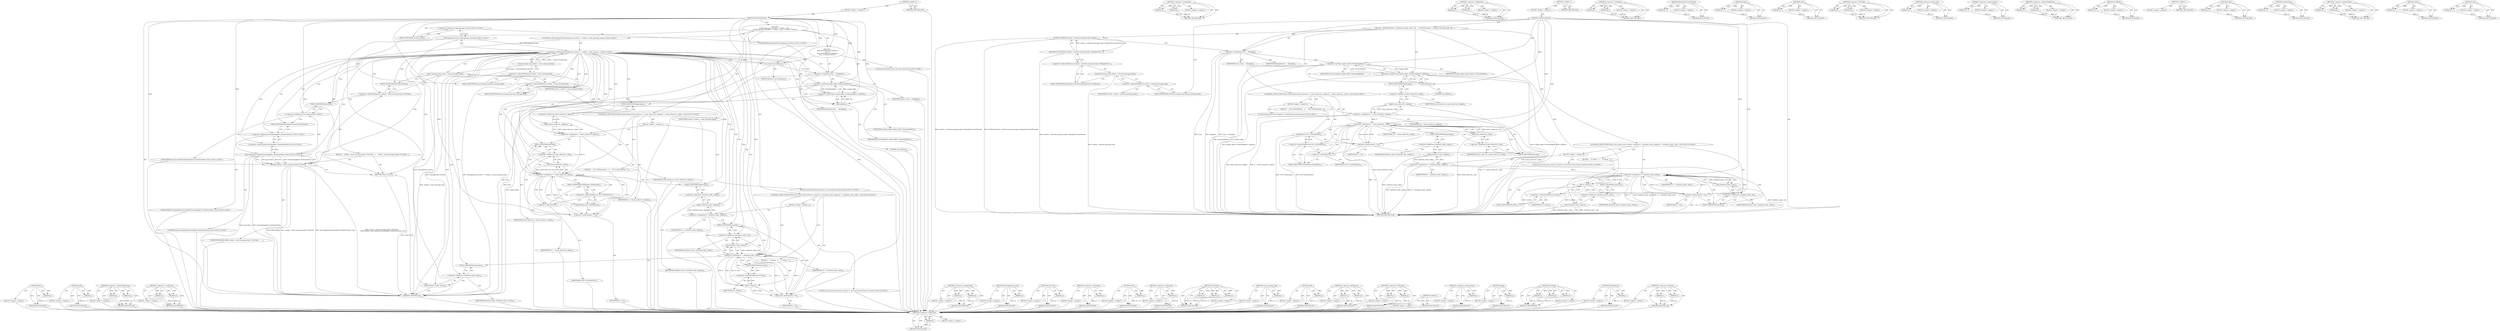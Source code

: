 digraph "end" {
vulnerable_206 [label=<(METHOD,Run)>];
vulnerable_207 [label=<(PARAM,p1)>];
vulnerable_208 [label=<(BLOCK,&lt;empty&gt;,&lt;empty&gt;)>];
vulnerable_209 [label=<(METHOD_RETURN,ANY)>];
vulnerable_190 [label=<(METHOD,end)>];
vulnerable_191 [label=<(PARAM,p1)>];
vulnerable_192 [label=<(BLOCK,&lt;empty&gt;,&lt;empty&gt;)>];
vulnerable_193 [label=<(METHOD_RETURN,ANY)>];
vulnerable_142 [label=<(METHOD,&lt;operator&gt;.indirectFieldAccess)>];
vulnerable_143 [label=<(PARAM,p1)>];
vulnerable_144 [label=<(PARAM,p2)>];
vulnerable_145 [label=<(BLOCK,&lt;empty&gt;,&lt;empty&gt;)>];
vulnerable_146 [label=<(METHOD_RETURN,ANY)>];
vulnerable_167 [label=<(METHOD,&lt;operator&gt;.assignment)>];
vulnerable_168 [label=<(PARAM,p1)>];
vulnerable_169 [label=<(PARAM,p2)>];
vulnerable_170 [label=<(BLOCK,&lt;empty&gt;,&lt;empty&gt;)>];
vulnerable_171 [label=<(METHOD_RETURN,ANY)>];
vulnerable_6 [label=<(METHOD,&lt;global&gt;)<SUB>1</SUB>>];
vulnerable_7 [label=<(BLOCK,&lt;empty&gt;,&lt;empty&gt;)<SUB>1</SUB>>];
vulnerable_8 [label=<(METHOD,ShutdownFinish)<SUB>1</SUB>>];
vulnerable_9 [label="<(BLOCK,{
  if (MessageLoop::current() != context_-&gt;mai...,{
  if (MessageLoop::current() != context_-&gt;mai...)<SUB>1</SUB>>"];
vulnerable_10 [label="<(CONTROL_STRUCTURE,IF,if (MessageLoop::current() != context_-&gt;main_message_loop()))<SUB>2</SUB>>"];
vulnerable_11 [label="<(&lt;operator&gt;.notEquals,MessageLoop::current() != context_-&gt;main_messag...)<SUB>2</SUB>>"];
vulnerable_12 [label="<(MessageLoop.current,MessageLoop::current())<SUB>2</SUB>>"];
vulnerable_13 [label="<(&lt;operator&gt;.fieldAccess,MessageLoop::current)<SUB>2</SUB>>"];
vulnerable_14 [label="<(IDENTIFIER,MessageLoop,MessageLoop::current())<SUB>2</SUB>>"];
vulnerable_15 [label=<(FIELD_IDENTIFIER,current,current)<SUB>2</SUB>>];
vulnerable_16 [label=<(main_message_loop,context_-&gt;main_message_loop())<SUB>2</SUB>>];
vulnerable_17 [label=<(&lt;operator&gt;.indirectFieldAccess,context_-&gt;main_message_loop)<SUB>2</SUB>>];
vulnerable_18 [label=<(IDENTIFIER,context_,context_-&gt;main_message_loop())<SUB>2</SUB>>];
vulnerable_19 [label=<(FIELD_IDENTIFIER,main_message_loop,main_message_loop)<SUB>2</SUB>>];
vulnerable_20 [label=<(BLOCK,{
    context_-&gt;main_message_loop()-&gt;PostTask(
...,{
    context_-&gt;main_message_loop()-&gt;PostTask(
...)<SUB>2</SUB>>];
vulnerable_21 [label=<(PostTask,context_-&gt;main_message_loop()-&gt;PostTask(
      ...)<SUB>3</SUB>>];
vulnerable_22 [label=<(&lt;operator&gt;.indirectFieldAccess,context_-&gt;main_message_loop()-&gt;PostTask)<SUB>3</SUB>>];
vulnerable_23 [label=<(main_message_loop,context_-&gt;main_message_loop())<SUB>3</SUB>>];
vulnerable_24 [label=<(&lt;operator&gt;.indirectFieldAccess,context_-&gt;main_message_loop)<SUB>3</SUB>>];
vulnerable_25 [label=<(IDENTIFIER,context_,context_-&gt;main_message_loop())<SUB>3</SUB>>];
vulnerable_26 [label=<(FIELD_IDENTIFIER,main_message_loop,main_message_loop)<SUB>3</SUB>>];
vulnerable_27 [label=<(FIELD_IDENTIFIER,PostTask,PostTask)<SUB>3</SUB>>];
vulnerable_28 [label=<(IDENTIFIER,FROM_HERE,context_-&gt;main_message_loop()-&gt;PostTask(
      ...)<SUB>4</SUB>>];
vulnerable_29 [label="<(base.Bind,base::Bind(&amp;ChromotingHost::ShutdownFinish, this))<SUB>4</SUB>>"];
vulnerable_30 [label="<(&lt;operator&gt;.fieldAccess,base::Bind)<SUB>4</SUB>>"];
vulnerable_31 [label="<(IDENTIFIER,base,base::Bind(&amp;ChromotingHost::ShutdownFinish, this))<SUB>4</SUB>>"];
vulnerable_32 [label=<(FIELD_IDENTIFIER,Bind,Bind)<SUB>4</SUB>>];
vulnerable_33 [label="<(&lt;operator&gt;.addressOf,&amp;ChromotingHost::ShutdownFinish)<SUB>4</SUB>>"];
vulnerable_34 [label="<(&lt;operator&gt;.fieldAccess,ChromotingHost::ShutdownFinish)<SUB>4</SUB>>"];
vulnerable_35 [label="<(IDENTIFIER,ChromotingHost,base::Bind(&amp;ChromotingHost::ShutdownFinish, this))<SUB>4</SUB>>"];
vulnerable_36 [label=<(FIELD_IDENTIFIER,ShutdownFinish,ShutdownFinish)<SUB>4</SUB>>];
vulnerable_37 [label="<(LITERAL,this,base::Bind(&amp;ChromotingHost::ShutdownFinish, this))<SUB>4</SUB>>"];
vulnerable_38 [label=<(RETURN,return;,return;)<SUB>5</SUB>>];
vulnerable_39 [label="<(BLOCK,{
    base::AutoLock auto_lock(lock_);
    stat...,{
    base::AutoLock auto_lock(lock_);
    stat...)<SUB>8</SUB>>"];
vulnerable_40 [label="<(LOCAL,base.AutoLock auto_lock: base.AutoLock)<SUB>9</SUB>>"];
vulnerable_41 [label=<(auto_lock,auto_lock(lock_))<SUB>9</SUB>>];
vulnerable_42 [label=<(IDENTIFIER,lock_,auto_lock(lock_))<SUB>9</SUB>>];
vulnerable_43 [label=<(&lt;operator&gt;.assignment,state_ = kStopped)<SUB>10</SUB>>];
vulnerable_44 [label=<(IDENTIFIER,state_,state_ = kStopped)<SUB>10</SUB>>];
vulnerable_45 [label=<(IDENTIFIER,kStopped,state_ = kStopped)<SUB>10</SUB>>];
vulnerable_46 [label=<(&lt;operator&gt;.greaterThan,scoped_refptr&lt;ChromotingHost&gt; self(this))<SUB>13</SUB>>];
vulnerable_47 [label=<(&lt;operator&gt;.lessThan,scoped_refptr&lt;ChromotingHost)<SUB>13</SUB>>];
vulnerable_48 [label=<(IDENTIFIER,scoped_refptr,scoped_refptr&lt;ChromotingHost)<SUB>13</SUB>>];
vulnerable_49 [label=<(IDENTIFIER,ChromotingHost,scoped_refptr&lt;ChromotingHost)<SUB>13</SUB>>];
vulnerable_50 [label=<(self,self(this))<SUB>13</SUB>>];
vulnerable_51 [label=<(LITERAL,this,self(this))<SUB>13</SUB>>];
vulnerable_52 [label="<(CONTROL_STRUCTURE,FOR,for (StatusObserverList::iterator it = status_observers_.begin();it != status_observers_.end();++it))<SUB>15</SUB>>"];
vulnerable_53 [label=<(BLOCK,&lt;empty&gt;,&lt;empty&gt;)<SUB>15</SUB>>];
vulnerable_54 [label="<(LOCAL,StatusObserverList.iterator it: StatusObserverList.iterator)<SUB>15</SUB>>"];
vulnerable_55 [label=<(&lt;operator&gt;.assignment,it = status_observers_.begin())<SUB>15</SUB>>];
vulnerable_56 [label=<(IDENTIFIER,it,it = status_observers_.begin())<SUB>15</SUB>>];
vulnerable_57 [label=<(begin,status_observers_.begin())<SUB>15</SUB>>];
vulnerable_58 [label=<(&lt;operator&gt;.fieldAccess,status_observers_.begin)<SUB>15</SUB>>];
vulnerable_59 [label=<(IDENTIFIER,status_observers_,status_observers_.begin())<SUB>15</SUB>>];
vulnerable_60 [label=<(FIELD_IDENTIFIER,begin,begin)<SUB>15</SUB>>];
vulnerable_61 [label=<(&lt;operator&gt;.notEquals,it != status_observers_.end())<SUB>16</SUB>>];
vulnerable_62 [label=<(IDENTIFIER,it,it != status_observers_.end())<SUB>16</SUB>>];
vulnerable_63 [label=<(end,status_observers_.end())<SUB>16</SUB>>];
vulnerable_64 [label=<(&lt;operator&gt;.fieldAccess,status_observers_.end)<SUB>16</SUB>>];
vulnerable_65 [label=<(IDENTIFIER,status_observers_,status_observers_.end())<SUB>16</SUB>>];
vulnerable_66 [label=<(FIELD_IDENTIFIER,end,end)<SUB>16</SUB>>];
vulnerable_67 [label=<(&lt;operator&gt;.preIncrement,++it)<SUB>16</SUB>>];
vulnerable_68 [label=<(IDENTIFIER,it,++it)<SUB>16</SUB>>];
vulnerable_69 [label=<(BLOCK,{
    (*it)-&gt;OnShutdown();
  },{
    (*it)-&gt;OnShutdown();
  })<SUB>16</SUB>>];
vulnerable_70 [label=<(OnShutdown,(*it)-&gt;OnShutdown())<SUB>17</SUB>>];
vulnerable_71 [label=<(&lt;operator&gt;.indirectFieldAccess,(*it)-&gt;OnShutdown)<SUB>17</SUB>>];
vulnerable_72 [label=<(&lt;operator&gt;.indirection,*it)<SUB>17</SUB>>];
vulnerable_73 [label=<(IDENTIFIER,it,(*it)-&gt;OnShutdown())<SUB>17</SUB>>];
vulnerable_74 [label=<(FIELD_IDENTIFIER,OnShutdown,OnShutdown)<SUB>17</SUB>>];
vulnerable_75 [label="<(CONTROL_STRUCTURE,FOR,for (std::vector&lt;base::Closure&gt;::iterator it = shutdown_tasks_.begin();it != shutdown_tasks_.end();++it))<SUB>20</SUB>>"];
vulnerable_76 [label=<(BLOCK,&lt;empty&gt;,&lt;empty&gt;)<SUB>20</SUB>>];
vulnerable_77 [label="<(LOCAL,std.vector&lt;base.Closure&gt;.iterator it: std.vector&lt;base.Closure&gt;.iterator)<SUB>20</SUB>>"];
vulnerable_78 [label=<(&lt;operator&gt;.assignment,it = shutdown_tasks_.begin())<SUB>20</SUB>>];
vulnerable_79 [label=<(IDENTIFIER,it,it = shutdown_tasks_.begin())<SUB>20</SUB>>];
vulnerable_80 [label=<(begin,shutdown_tasks_.begin())<SUB>20</SUB>>];
vulnerable_81 [label=<(&lt;operator&gt;.fieldAccess,shutdown_tasks_.begin)<SUB>20</SUB>>];
vulnerable_82 [label=<(IDENTIFIER,shutdown_tasks_,shutdown_tasks_.begin())<SUB>20</SUB>>];
vulnerable_83 [label=<(FIELD_IDENTIFIER,begin,begin)<SUB>20</SUB>>];
vulnerable_84 [label=<(&lt;operator&gt;.notEquals,it != shutdown_tasks_.end())<SUB>21</SUB>>];
vulnerable_85 [label=<(IDENTIFIER,it,it != shutdown_tasks_.end())<SUB>21</SUB>>];
vulnerable_86 [label=<(end,shutdown_tasks_.end())<SUB>21</SUB>>];
vulnerable_87 [label=<(&lt;operator&gt;.fieldAccess,shutdown_tasks_.end)<SUB>21</SUB>>];
vulnerable_88 [label=<(IDENTIFIER,shutdown_tasks_,shutdown_tasks_.end())<SUB>21</SUB>>];
vulnerable_89 [label=<(FIELD_IDENTIFIER,end,end)<SUB>21</SUB>>];
vulnerable_90 [label=<(&lt;operator&gt;.preIncrement,++it)<SUB>21</SUB>>];
vulnerable_91 [label=<(IDENTIFIER,it,++it)<SUB>21</SUB>>];
vulnerable_92 [label=<(BLOCK,{
    it-&gt;Run();
  },{
    it-&gt;Run();
  })<SUB>21</SUB>>];
vulnerable_93 [label=<(Run,it-&gt;Run())<SUB>22</SUB>>];
vulnerable_94 [label=<(&lt;operator&gt;.indirectFieldAccess,it-&gt;Run)<SUB>22</SUB>>];
vulnerable_95 [label=<(IDENTIFIER,it,it-&gt;Run())<SUB>22</SUB>>];
vulnerable_96 [label=<(FIELD_IDENTIFIER,Run,Run)<SUB>22</SUB>>];
vulnerable_97 [label=<(clear,shutdown_tasks_.clear())<SUB>24</SUB>>];
vulnerable_98 [label=<(&lt;operator&gt;.fieldAccess,shutdown_tasks_.clear)<SUB>24</SUB>>];
vulnerable_99 [label=<(IDENTIFIER,shutdown_tasks_,shutdown_tasks_.clear())<SUB>24</SUB>>];
vulnerable_100 [label=<(FIELD_IDENTIFIER,clear,clear)<SUB>24</SUB>>];
vulnerable_101 [label=<(METHOD_RETURN,void)<SUB>1</SUB>>];
vulnerable_103 [label=<(METHOD_RETURN,ANY)<SUB>1</SUB>>];
vulnerable_172 [label=<(METHOD,&lt;operator&gt;.greaterThan)>];
vulnerable_173 [label=<(PARAM,p1)>];
vulnerable_174 [label=<(PARAM,p2)>];
vulnerable_175 [label=<(BLOCK,&lt;empty&gt;,&lt;empty&gt;)>];
vulnerable_176 [label=<(METHOD_RETURN,ANY)>];
vulnerable_129 [label=<(METHOD,MessageLoop.current)>];
vulnerable_130 [label=<(PARAM,p1)>];
vulnerable_131 [label=<(BLOCK,&lt;empty&gt;,&lt;empty&gt;)>];
vulnerable_132 [label=<(METHOD_RETURN,ANY)>];
vulnerable_163 [label=<(METHOD,auto_lock)>];
vulnerable_164 [label=<(PARAM,p1)>];
vulnerable_165 [label=<(BLOCK,&lt;empty&gt;,&lt;empty&gt;)>];
vulnerable_166 [label=<(METHOD_RETURN,ANY)>];
vulnerable_202 [label=<(METHOD,&lt;operator&gt;.indirection)>];
vulnerable_203 [label=<(PARAM,p1)>];
vulnerable_204 [label=<(BLOCK,&lt;empty&gt;,&lt;empty&gt;)>];
vulnerable_205 [label=<(METHOD_RETURN,ANY)>];
vulnerable_210 [label=<(METHOD,clear)>];
vulnerable_211 [label=<(PARAM,p1)>];
vulnerable_212 [label=<(BLOCK,&lt;empty&gt;,&lt;empty&gt;)>];
vulnerable_213 [label=<(METHOD_RETURN,ANY)>];
vulnerable_159 [label=<(METHOD,&lt;operator&gt;.addressOf)>];
vulnerable_160 [label=<(PARAM,p1)>];
vulnerable_161 [label=<(BLOCK,&lt;empty&gt;,&lt;empty&gt;)>];
vulnerable_162 [label=<(METHOD_RETURN,ANY)>];
vulnerable_153 [label=<(METHOD,base.Bind)>];
vulnerable_154 [label=<(PARAM,p1)>];
vulnerable_155 [label=<(PARAM,p2)>];
vulnerable_156 [label=<(PARAM,p3)>];
vulnerable_157 [label=<(BLOCK,&lt;empty&gt;,&lt;empty&gt;)>];
vulnerable_158 [label=<(METHOD_RETURN,ANY)>];
vulnerable_138 [label=<(METHOD,main_message_loop)>];
vulnerable_139 [label=<(PARAM,p1)>];
vulnerable_140 [label=<(BLOCK,&lt;empty&gt;,&lt;empty&gt;)>];
vulnerable_141 [label=<(METHOD_RETURN,ANY)>];
vulnerable_182 [label=<(METHOD,self)>];
vulnerable_183 [label=<(PARAM,p1)>];
vulnerable_184 [label=<(BLOCK,&lt;empty&gt;,&lt;empty&gt;)>];
vulnerable_185 [label=<(METHOD_RETURN,ANY)>];
vulnerable_133 [label=<(METHOD,&lt;operator&gt;.fieldAccess)>];
vulnerable_134 [label=<(PARAM,p1)>];
vulnerable_135 [label=<(PARAM,p2)>];
vulnerable_136 [label=<(BLOCK,&lt;empty&gt;,&lt;empty&gt;)>];
vulnerable_137 [label=<(METHOD_RETURN,ANY)>];
vulnerable_124 [label=<(METHOD,&lt;operator&gt;.notEquals)>];
vulnerable_125 [label=<(PARAM,p1)>];
vulnerable_126 [label=<(PARAM,p2)>];
vulnerable_127 [label=<(BLOCK,&lt;empty&gt;,&lt;empty&gt;)>];
vulnerable_128 [label=<(METHOD_RETURN,ANY)>];
vulnerable_118 [label=<(METHOD,&lt;global&gt;)<SUB>1</SUB>>];
vulnerable_119 [label=<(BLOCK,&lt;empty&gt;,&lt;empty&gt;)>];
vulnerable_120 [label=<(METHOD_RETURN,ANY)>];
vulnerable_194 [label=<(METHOD,&lt;operator&gt;.preIncrement)>];
vulnerable_195 [label=<(PARAM,p1)>];
vulnerable_196 [label=<(BLOCK,&lt;empty&gt;,&lt;empty&gt;)>];
vulnerable_197 [label=<(METHOD_RETURN,ANY)>];
vulnerable_186 [label=<(METHOD,begin)>];
vulnerable_187 [label=<(PARAM,p1)>];
vulnerable_188 [label=<(BLOCK,&lt;empty&gt;,&lt;empty&gt;)>];
vulnerable_189 [label=<(METHOD_RETURN,ANY)>];
vulnerable_147 [label=<(METHOD,PostTask)>];
vulnerable_148 [label=<(PARAM,p1)>];
vulnerable_149 [label=<(PARAM,p2)>];
vulnerable_150 [label=<(PARAM,p3)>];
vulnerable_151 [label=<(BLOCK,&lt;empty&gt;,&lt;empty&gt;)>];
vulnerable_152 [label=<(METHOD_RETURN,ANY)>];
vulnerable_198 [label=<(METHOD,OnShutdown)>];
vulnerable_199 [label=<(PARAM,p1)>];
vulnerable_200 [label=<(BLOCK,&lt;empty&gt;,&lt;empty&gt;)>];
vulnerable_201 [label=<(METHOD_RETURN,ANY)>];
vulnerable_177 [label=<(METHOD,&lt;operator&gt;.lessThan)>];
vulnerable_178 [label=<(PARAM,p1)>];
vulnerable_179 [label=<(PARAM,p2)>];
vulnerable_180 [label=<(BLOCK,&lt;empty&gt;,&lt;empty&gt;)>];
vulnerable_181 [label=<(METHOD_RETURN,ANY)>];
fixed_157 [label=<(METHOD,&lt;operator&gt;.indirection)>];
fixed_158 [label=<(PARAM,p1)>];
fixed_159 [label=<(BLOCK,&lt;empty&gt;,&lt;empty&gt;)>];
fixed_160 [label=<(METHOD_RETURN,ANY)>];
fixed_112 [label=<(METHOD,&lt;operator&gt;.assignment)>];
fixed_113 [label=<(PARAM,p1)>];
fixed_114 [label=<(PARAM,p2)>];
fixed_115 [label=<(BLOCK,&lt;empty&gt;,&lt;empty&gt;)>];
fixed_116 [label=<(METHOD_RETURN,ANY)>];
fixed_135 [label=<(METHOD,&lt;operator&gt;.fieldAccess)>];
fixed_136 [label=<(PARAM,p1)>];
fixed_137 [label=<(PARAM,p2)>];
fixed_138 [label=<(BLOCK,&lt;empty&gt;,&lt;empty&gt;)>];
fixed_139 [label=<(METHOD_RETURN,ANY)>];
fixed_6 [label=<(METHOD,&lt;global&gt;)<SUB>1</SUB>>];
fixed_7 [label=<(BLOCK,&lt;empty&gt;,&lt;empty&gt;)<SUB>1</SUB>>];
fixed_8 [label=<(METHOD,ShutdownFinish)<SUB>1</SUB>>];
fixed_9 [label=<(BLOCK,{
  DCHECK(context_-&gt;network_message_loop()-&gt;Be...,{
  DCHECK(context_-&gt;network_message_loop()-&gt;Be...)<SUB>1</SUB>>];
fixed_10 [label=<(DCHECK,DCHECK(context_-&gt;network_message_loop()-&gt;Belong...)<SUB>2</SUB>>];
fixed_11 [label=<(BelongsToCurrentThread,context_-&gt;network_message_loop()-&gt;BelongsToCurr...)<SUB>2</SUB>>];
fixed_12 [label=<(&lt;operator&gt;.indirectFieldAccess,context_-&gt;network_message_loop()-&gt;BelongsToCurr...)<SUB>2</SUB>>];
fixed_13 [label=<(network_message_loop,context_-&gt;network_message_loop())<SUB>2</SUB>>];
fixed_14 [label=<(&lt;operator&gt;.indirectFieldAccess,context_-&gt;network_message_loop)<SUB>2</SUB>>];
fixed_15 [label=<(IDENTIFIER,context_,context_-&gt;network_message_loop())<SUB>2</SUB>>];
fixed_16 [label=<(FIELD_IDENTIFIER,network_message_loop,network_message_loop)<SUB>2</SUB>>];
fixed_17 [label=<(FIELD_IDENTIFIER,BelongsToCurrentThread,BelongsToCurrentThread)<SUB>2</SUB>>];
fixed_18 [label=<(&lt;operator&gt;.assignment,state_ = kStopped)<SUB>4</SUB>>];
fixed_19 [label=<(IDENTIFIER,state_,state_ = kStopped)<SUB>4</SUB>>];
fixed_20 [label=<(IDENTIFIER,kStopped,state_ = kStopped)<SUB>4</SUB>>];
fixed_21 [label=<(&lt;operator&gt;.greaterThan,scoped_refptr&lt;ChromotingHost&gt; self(this))<SUB>6</SUB>>];
fixed_22 [label=<(&lt;operator&gt;.lessThan,scoped_refptr&lt;ChromotingHost)<SUB>6</SUB>>];
fixed_23 [label=<(IDENTIFIER,scoped_refptr,scoped_refptr&lt;ChromotingHost)<SUB>6</SUB>>];
fixed_24 [label=<(IDENTIFIER,ChromotingHost,scoped_refptr&lt;ChromotingHost)<SUB>6</SUB>>];
fixed_25 [label=<(self,self(this))<SUB>6</SUB>>];
fixed_26 [label=<(LITERAL,this,self(this))<SUB>6</SUB>>];
fixed_27 [label="<(CONTROL_STRUCTURE,FOR,for (StatusObserverList::iterator it = status_observers_.begin();it != status_observers_.end();++it))<SUB>8</SUB>>"];
fixed_28 [label=<(BLOCK,&lt;empty&gt;,&lt;empty&gt;)<SUB>8</SUB>>];
fixed_29 [label="<(LOCAL,StatusObserverList.iterator it: StatusObserverList.iterator)<SUB>8</SUB>>"];
fixed_30 [label=<(&lt;operator&gt;.assignment,it = status_observers_.begin())<SUB>8</SUB>>];
fixed_31 [label=<(IDENTIFIER,it,it = status_observers_.begin())<SUB>8</SUB>>];
fixed_32 [label=<(begin,status_observers_.begin())<SUB>8</SUB>>];
fixed_33 [label=<(&lt;operator&gt;.fieldAccess,status_observers_.begin)<SUB>8</SUB>>];
fixed_34 [label=<(IDENTIFIER,status_observers_,status_observers_.begin())<SUB>8</SUB>>];
fixed_35 [label=<(FIELD_IDENTIFIER,begin,begin)<SUB>8</SUB>>];
fixed_36 [label=<(&lt;operator&gt;.notEquals,it != status_observers_.end())<SUB>9</SUB>>];
fixed_37 [label=<(IDENTIFIER,it,it != status_observers_.end())<SUB>9</SUB>>];
fixed_38 [label=<(end,status_observers_.end())<SUB>9</SUB>>];
fixed_39 [label=<(&lt;operator&gt;.fieldAccess,status_observers_.end)<SUB>9</SUB>>];
fixed_40 [label=<(IDENTIFIER,status_observers_,status_observers_.end())<SUB>9</SUB>>];
fixed_41 [label=<(FIELD_IDENTIFIER,end,end)<SUB>9</SUB>>];
fixed_42 [label=<(&lt;operator&gt;.preIncrement,++it)<SUB>9</SUB>>];
fixed_43 [label=<(IDENTIFIER,it,++it)<SUB>9</SUB>>];
fixed_44 [label=<(BLOCK,{
    (*it)-&gt;OnShutdown();
  },{
    (*it)-&gt;OnShutdown();
  })<SUB>9</SUB>>];
fixed_45 [label=<(OnShutdown,(*it)-&gt;OnShutdown())<SUB>10</SUB>>];
fixed_46 [label=<(&lt;operator&gt;.indirectFieldAccess,(*it)-&gt;OnShutdown)<SUB>10</SUB>>];
fixed_47 [label=<(&lt;operator&gt;.indirection,*it)<SUB>10</SUB>>];
fixed_48 [label=<(IDENTIFIER,it,(*it)-&gt;OnShutdown())<SUB>10</SUB>>];
fixed_49 [label=<(FIELD_IDENTIFIER,OnShutdown,OnShutdown)<SUB>10</SUB>>];
fixed_50 [label="<(CONTROL_STRUCTURE,FOR,for (std::vector&lt;base::Closure&gt;::iterator it = shutdown_tasks_.begin();it != shutdown_tasks_.end();++it))<SUB>13</SUB>>"];
fixed_51 [label=<(BLOCK,&lt;empty&gt;,&lt;empty&gt;)<SUB>13</SUB>>];
fixed_52 [label="<(LOCAL,std.vector&lt;base.Closure&gt;.iterator it: std.vector&lt;base.Closure&gt;.iterator)<SUB>13</SUB>>"];
fixed_53 [label=<(&lt;operator&gt;.assignment,it = shutdown_tasks_.begin())<SUB>13</SUB>>];
fixed_54 [label=<(IDENTIFIER,it,it = shutdown_tasks_.begin())<SUB>13</SUB>>];
fixed_55 [label=<(begin,shutdown_tasks_.begin())<SUB>13</SUB>>];
fixed_56 [label=<(&lt;operator&gt;.fieldAccess,shutdown_tasks_.begin)<SUB>13</SUB>>];
fixed_57 [label=<(IDENTIFIER,shutdown_tasks_,shutdown_tasks_.begin())<SUB>13</SUB>>];
fixed_58 [label=<(FIELD_IDENTIFIER,begin,begin)<SUB>13</SUB>>];
fixed_59 [label=<(&lt;operator&gt;.notEquals,it != shutdown_tasks_.end())<SUB>14</SUB>>];
fixed_60 [label=<(IDENTIFIER,it,it != shutdown_tasks_.end())<SUB>14</SUB>>];
fixed_61 [label=<(end,shutdown_tasks_.end())<SUB>14</SUB>>];
fixed_62 [label=<(&lt;operator&gt;.fieldAccess,shutdown_tasks_.end)<SUB>14</SUB>>];
fixed_63 [label=<(IDENTIFIER,shutdown_tasks_,shutdown_tasks_.end())<SUB>14</SUB>>];
fixed_64 [label=<(FIELD_IDENTIFIER,end,end)<SUB>14</SUB>>];
fixed_65 [label=<(&lt;operator&gt;.preIncrement,++it)<SUB>14</SUB>>];
fixed_66 [label=<(IDENTIFIER,it,++it)<SUB>14</SUB>>];
fixed_67 [label=<(BLOCK,{
    it-&gt;Run();
  },{
    it-&gt;Run();
  })<SUB>14</SUB>>];
fixed_68 [label=<(Run,it-&gt;Run())<SUB>15</SUB>>];
fixed_69 [label=<(&lt;operator&gt;.indirectFieldAccess,it-&gt;Run)<SUB>15</SUB>>];
fixed_70 [label=<(IDENTIFIER,it,it-&gt;Run())<SUB>15</SUB>>];
fixed_71 [label=<(FIELD_IDENTIFIER,Run,Run)<SUB>15</SUB>>];
fixed_72 [label=<(clear,shutdown_tasks_.clear())<SUB>17</SUB>>];
fixed_73 [label=<(&lt;operator&gt;.fieldAccess,shutdown_tasks_.clear)<SUB>17</SUB>>];
fixed_74 [label=<(IDENTIFIER,shutdown_tasks_,shutdown_tasks_.clear())<SUB>17</SUB>>];
fixed_75 [label=<(FIELD_IDENTIFIER,clear,clear)<SUB>17</SUB>>];
fixed_76 [label=<(METHOD_RETURN,void)<SUB>1</SUB>>];
fixed_78 [label=<(METHOD_RETURN,ANY)<SUB>1</SUB>>];
fixed_140 [label=<(METHOD,&lt;operator&gt;.notEquals)>];
fixed_141 [label=<(PARAM,p1)>];
fixed_142 [label=<(PARAM,p2)>];
fixed_143 [label=<(BLOCK,&lt;empty&gt;,&lt;empty&gt;)>];
fixed_144 [label=<(METHOD_RETURN,ANY)>];
fixed_99 [label=<(METHOD,BelongsToCurrentThread)>];
fixed_100 [label=<(PARAM,p1)>];
fixed_101 [label=<(BLOCK,&lt;empty&gt;,&lt;empty&gt;)>];
fixed_102 [label=<(METHOD_RETURN,ANY)>];
fixed_131 [label=<(METHOD,begin)>];
fixed_132 [label=<(PARAM,p1)>];
fixed_133 [label=<(BLOCK,&lt;empty&gt;,&lt;empty&gt;)>];
fixed_134 [label=<(METHOD_RETURN,ANY)>];
fixed_127 [label=<(METHOD,self)>];
fixed_128 [label=<(PARAM,p1)>];
fixed_129 [label=<(BLOCK,&lt;empty&gt;,&lt;empty&gt;)>];
fixed_130 [label=<(METHOD_RETURN,ANY)>];
fixed_122 [label=<(METHOD,&lt;operator&gt;.lessThan)>];
fixed_123 [label=<(PARAM,p1)>];
fixed_124 [label=<(PARAM,p2)>];
fixed_125 [label=<(BLOCK,&lt;empty&gt;,&lt;empty&gt;)>];
fixed_126 [label=<(METHOD_RETURN,ANY)>];
fixed_108 [label=<(METHOD,network_message_loop)>];
fixed_109 [label=<(PARAM,p1)>];
fixed_110 [label=<(BLOCK,&lt;empty&gt;,&lt;empty&gt;)>];
fixed_111 [label=<(METHOD_RETURN,ANY)>];
fixed_149 [label=<(METHOD,&lt;operator&gt;.preIncrement)>];
fixed_150 [label=<(PARAM,p1)>];
fixed_151 [label=<(BLOCK,&lt;empty&gt;,&lt;empty&gt;)>];
fixed_152 [label=<(METHOD_RETURN,ANY)>];
fixed_103 [label=<(METHOD,&lt;operator&gt;.indirectFieldAccess)>];
fixed_104 [label=<(PARAM,p1)>];
fixed_105 [label=<(PARAM,p2)>];
fixed_106 [label=<(BLOCK,&lt;empty&gt;,&lt;empty&gt;)>];
fixed_107 [label=<(METHOD_RETURN,ANY)>];
fixed_95 [label=<(METHOD,DCHECK)>];
fixed_96 [label=<(PARAM,p1)>];
fixed_97 [label=<(BLOCK,&lt;empty&gt;,&lt;empty&gt;)>];
fixed_98 [label=<(METHOD_RETURN,ANY)>];
fixed_89 [label=<(METHOD,&lt;global&gt;)<SUB>1</SUB>>];
fixed_90 [label=<(BLOCK,&lt;empty&gt;,&lt;empty&gt;)>];
fixed_91 [label=<(METHOD_RETURN,ANY)>];
fixed_161 [label=<(METHOD,Run)>];
fixed_162 [label=<(PARAM,p1)>];
fixed_163 [label=<(BLOCK,&lt;empty&gt;,&lt;empty&gt;)>];
fixed_164 [label=<(METHOD_RETURN,ANY)>];
fixed_153 [label=<(METHOD,OnShutdown)>];
fixed_154 [label=<(PARAM,p1)>];
fixed_155 [label=<(BLOCK,&lt;empty&gt;,&lt;empty&gt;)>];
fixed_156 [label=<(METHOD_RETURN,ANY)>];
fixed_117 [label=<(METHOD,&lt;operator&gt;.greaterThan)>];
fixed_118 [label=<(PARAM,p1)>];
fixed_119 [label=<(PARAM,p2)>];
fixed_120 [label=<(BLOCK,&lt;empty&gt;,&lt;empty&gt;)>];
fixed_121 [label=<(METHOD_RETURN,ANY)>];
fixed_165 [label=<(METHOD,clear)>];
fixed_166 [label=<(PARAM,p1)>];
fixed_167 [label=<(BLOCK,&lt;empty&gt;,&lt;empty&gt;)>];
fixed_168 [label=<(METHOD_RETURN,ANY)>];
fixed_145 [label=<(METHOD,end)>];
fixed_146 [label=<(PARAM,p1)>];
fixed_147 [label=<(BLOCK,&lt;empty&gt;,&lt;empty&gt;)>];
fixed_148 [label=<(METHOD_RETURN,ANY)>];
vulnerable_206 -> vulnerable_207  [key=0, label="AST: "];
vulnerable_206 -> vulnerable_207  [key=1, label="DDG: "];
vulnerable_206 -> vulnerable_208  [key=0, label="AST: "];
vulnerable_206 -> vulnerable_209  [key=0, label="AST: "];
vulnerable_206 -> vulnerable_209  [key=1, label="CFG: "];
vulnerable_207 -> vulnerable_209  [key=0, label="DDG: p1"];
vulnerable_208 -> fixed_157  [key=0];
vulnerable_209 -> fixed_157  [key=0];
vulnerable_190 -> vulnerable_191  [key=0, label="AST: "];
vulnerable_190 -> vulnerable_191  [key=1, label="DDG: "];
vulnerable_190 -> vulnerable_192  [key=0, label="AST: "];
vulnerable_190 -> vulnerable_193  [key=0, label="AST: "];
vulnerable_190 -> vulnerable_193  [key=1, label="CFG: "];
vulnerable_191 -> vulnerable_193  [key=0, label="DDG: p1"];
vulnerable_192 -> fixed_157  [key=0];
vulnerable_193 -> fixed_157  [key=0];
vulnerable_142 -> vulnerable_143  [key=0, label="AST: "];
vulnerable_142 -> vulnerable_143  [key=1, label="DDG: "];
vulnerable_142 -> vulnerable_145  [key=0, label="AST: "];
vulnerable_142 -> vulnerable_144  [key=0, label="AST: "];
vulnerable_142 -> vulnerable_144  [key=1, label="DDG: "];
vulnerable_142 -> vulnerable_146  [key=0, label="AST: "];
vulnerable_142 -> vulnerable_146  [key=1, label="CFG: "];
vulnerable_143 -> vulnerable_146  [key=0, label="DDG: p1"];
vulnerable_144 -> vulnerable_146  [key=0, label="DDG: p2"];
vulnerable_145 -> fixed_157  [key=0];
vulnerable_146 -> fixed_157  [key=0];
vulnerable_167 -> vulnerable_168  [key=0, label="AST: "];
vulnerable_167 -> vulnerable_168  [key=1, label="DDG: "];
vulnerable_167 -> vulnerable_170  [key=0, label="AST: "];
vulnerable_167 -> vulnerable_169  [key=0, label="AST: "];
vulnerable_167 -> vulnerable_169  [key=1, label="DDG: "];
vulnerable_167 -> vulnerable_171  [key=0, label="AST: "];
vulnerable_167 -> vulnerable_171  [key=1, label="CFG: "];
vulnerable_168 -> vulnerable_171  [key=0, label="DDG: p1"];
vulnerable_169 -> vulnerable_171  [key=0, label="DDG: p2"];
vulnerable_170 -> fixed_157  [key=0];
vulnerable_171 -> fixed_157  [key=0];
vulnerable_6 -> vulnerable_7  [key=0, label="AST: "];
vulnerable_6 -> vulnerable_103  [key=0, label="AST: "];
vulnerable_6 -> vulnerable_103  [key=1, label="CFG: "];
vulnerable_7 -> vulnerable_8  [key=0, label="AST: "];
vulnerable_8 -> vulnerable_9  [key=0, label="AST: "];
vulnerable_8 -> vulnerable_101  [key=0, label="AST: "];
vulnerable_8 -> vulnerable_15  [key=0, label="CFG: "];
vulnerable_8 -> vulnerable_39  [key=0, label="DDG: "];
vulnerable_8 -> vulnerable_43  [key=0, label="DDG: "];
vulnerable_8 -> vulnerable_38  [key=0, label="DDG: "];
vulnerable_8 -> vulnerable_41  [key=0, label="DDG: "];
vulnerable_8 -> vulnerable_47  [key=0, label="DDG: "];
vulnerable_8 -> vulnerable_50  [key=0, label="DDG: "];
vulnerable_8 -> vulnerable_61  [key=0, label="DDG: "];
vulnerable_8 -> vulnerable_67  [key=0, label="DDG: "];
vulnerable_8 -> vulnerable_84  [key=0, label="DDG: "];
vulnerable_8 -> vulnerable_90  [key=0, label="DDG: "];
vulnerable_8 -> vulnerable_21  [key=0, label="DDG: "];
vulnerable_8 -> vulnerable_29  [key=0, label="DDG: "];
vulnerable_9 -> vulnerable_10  [key=0, label="AST: "];
vulnerable_9 -> vulnerable_39  [key=0, label="AST: "];
vulnerable_9 -> vulnerable_46  [key=0, label="AST: "];
vulnerable_9 -> vulnerable_52  [key=0, label="AST: "];
vulnerable_9 -> vulnerable_75  [key=0, label="AST: "];
vulnerable_9 -> vulnerable_97  [key=0, label="AST: "];
vulnerable_10 -> vulnerable_11  [key=0, label="AST: "];
vulnerable_10 -> vulnerable_20  [key=0, label="AST: "];
vulnerable_11 -> vulnerable_12  [key=0, label="AST: "];
vulnerable_11 -> vulnerable_16  [key=0, label="AST: "];
vulnerable_11 -> vulnerable_26  [key=0, label="CFG: "];
vulnerable_11 -> vulnerable_26  [key=1, label="CDG: "];
vulnerable_11 -> vulnerable_41  [key=0, label="CFG: "];
vulnerable_11 -> vulnerable_41  [key=1, label="CDG: "];
vulnerable_11 -> vulnerable_101  [key=0, label="DDG: MessageLoop::current()"];
vulnerable_11 -> vulnerable_101  [key=1, label="DDG: MessageLoop::current() != context_-&gt;main_message_loop()"];
vulnerable_11 -> vulnerable_47  [key=0, label="CDG: "];
vulnerable_11 -> vulnerable_30  [key=0, label="CDG: "];
vulnerable_11 -> vulnerable_34  [key=0, label="CDG: "];
vulnerable_11 -> vulnerable_21  [key=0, label="CDG: "];
vulnerable_11 -> vulnerable_32  [key=0, label="CDG: "];
vulnerable_11 -> vulnerable_60  [key=0, label="CDG: "];
vulnerable_11 -> vulnerable_64  [key=0, label="CDG: "];
vulnerable_11 -> vulnerable_57  [key=0, label="CDG: "];
vulnerable_11 -> vulnerable_89  [key=0, label="CDG: "];
vulnerable_11 -> vulnerable_66  [key=0, label="CDG: "];
vulnerable_11 -> vulnerable_98  [key=0, label="CDG: "];
vulnerable_11 -> vulnerable_46  [key=0, label="CDG: "];
vulnerable_11 -> vulnerable_81  [key=0, label="CDG: "];
vulnerable_11 -> vulnerable_84  [key=0, label="CDG: "];
vulnerable_11 -> vulnerable_38  [key=0, label="CDG: "];
vulnerable_11 -> vulnerable_22  [key=0, label="CDG: "];
vulnerable_11 -> vulnerable_27  [key=0, label="CDG: "];
vulnerable_11 -> vulnerable_29  [key=0, label="CDG: "];
vulnerable_11 -> vulnerable_50  [key=0, label="CDG: "];
vulnerable_11 -> vulnerable_87  [key=0, label="CDG: "];
vulnerable_11 -> vulnerable_97  [key=0, label="CDG: "];
vulnerable_11 -> vulnerable_43  [key=0, label="CDG: "];
vulnerable_11 -> vulnerable_24  [key=0, label="CDG: "];
vulnerable_11 -> vulnerable_80  [key=0, label="CDG: "];
vulnerable_11 -> vulnerable_58  [key=0, label="CDG: "];
vulnerable_11 -> vulnerable_33  [key=0, label="CDG: "];
vulnerable_11 -> vulnerable_61  [key=0, label="CDG: "];
vulnerable_11 -> vulnerable_23  [key=0, label="CDG: "];
vulnerable_11 -> vulnerable_83  [key=0, label="CDG: "];
vulnerable_11 -> vulnerable_36  [key=0, label="CDG: "];
vulnerable_11 -> vulnerable_100  [key=0, label="CDG: "];
vulnerable_11 -> vulnerable_63  [key=0, label="CDG: "];
vulnerable_11 -> vulnerable_55  [key=0, label="CDG: "];
vulnerable_11 -> vulnerable_78  [key=0, label="CDG: "];
vulnerable_11 -> vulnerable_86  [key=0, label="CDG: "];
vulnerable_12 -> vulnerable_13  [key=0, label="AST: "];
vulnerable_12 -> vulnerable_19  [key=0, label="CFG: "];
vulnerable_12 -> vulnerable_101  [key=0, label="DDG: MessageLoop::current"];
vulnerable_12 -> vulnerable_11  [key=0, label="DDG: MessageLoop::current"];
vulnerable_13 -> vulnerable_14  [key=0, label="AST: "];
vulnerable_13 -> vulnerable_15  [key=0, label="AST: "];
vulnerable_13 -> vulnerable_12  [key=0, label="CFG: "];
vulnerable_14 -> fixed_157  [key=0];
vulnerable_15 -> vulnerable_13  [key=0, label="CFG: "];
vulnerable_16 -> vulnerable_17  [key=0, label="AST: "];
vulnerable_16 -> vulnerable_11  [key=0, label="CFG: "];
vulnerable_16 -> vulnerable_11  [key=1, label="DDG: context_-&gt;main_message_loop"];
vulnerable_16 -> vulnerable_23  [key=0, label="DDG: context_-&gt;main_message_loop"];
vulnerable_17 -> vulnerable_18  [key=0, label="AST: "];
vulnerable_17 -> vulnerable_19  [key=0, label="AST: "];
vulnerable_17 -> vulnerable_16  [key=0, label="CFG: "];
vulnerable_18 -> fixed_157  [key=0];
vulnerable_19 -> vulnerable_17  [key=0, label="CFG: "];
vulnerable_20 -> vulnerable_21  [key=0, label="AST: "];
vulnerable_20 -> vulnerable_38  [key=0, label="AST: "];
vulnerable_21 -> vulnerable_22  [key=0, label="AST: "];
vulnerable_21 -> vulnerable_28  [key=0, label="AST: "];
vulnerable_21 -> vulnerable_29  [key=0, label="AST: "];
vulnerable_21 -> vulnerable_38  [key=0, label="CFG: "];
vulnerable_21 -> vulnerable_101  [key=0, label="DDG: context_-&gt;main_message_loop()-&gt;PostTask"];
vulnerable_21 -> vulnerable_101  [key=1, label="DDG: base::Bind(&amp;ChromotingHost::ShutdownFinish, this)"];
vulnerable_21 -> vulnerable_101  [key=2, label="DDG: context_-&gt;main_message_loop()-&gt;PostTask(
        FROM_HERE, base::Bind(&amp;ChromotingHost::ShutdownFinish, this))"];
vulnerable_21 -> vulnerable_101  [key=3, label="DDG: FROM_HERE"];
vulnerable_22 -> vulnerable_23  [key=0, label="AST: "];
vulnerable_22 -> vulnerable_27  [key=0, label="AST: "];
vulnerable_22 -> vulnerable_32  [key=0, label="CFG: "];
vulnerable_23 -> vulnerable_24  [key=0, label="AST: "];
vulnerable_23 -> vulnerable_27  [key=0, label="CFG: "];
vulnerable_23 -> vulnerable_101  [key=0, label="DDG: context_-&gt;main_message_loop"];
vulnerable_24 -> vulnerable_25  [key=0, label="AST: "];
vulnerable_24 -> vulnerable_26  [key=0, label="AST: "];
vulnerable_24 -> vulnerable_23  [key=0, label="CFG: "];
vulnerable_25 -> fixed_157  [key=0];
vulnerable_26 -> vulnerable_24  [key=0, label="CFG: "];
vulnerable_27 -> vulnerable_22  [key=0, label="CFG: "];
vulnerable_28 -> fixed_157  [key=0];
vulnerable_29 -> vulnerable_30  [key=0, label="AST: "];
vulnerable_29 -> vulnerable_33  [key=0, label="AST: "];
vulnerable_29 -> vulnerable_37  [key=0, label="AST: "];
vulnerable_29 -> vulnerable_21  [key=0, label="CFG: "];
vulnerable_29 -> vulnerable_21  [key=1, label="DDG: base::Bind"];
vulnerable_29 -> vulnerable_21  [key=2, label="DDG: &amp;ChromotingHost::ShutdownFinish"];
vulnerable_29 -> vulnerable_21  [key=3, label="DDG: this"];
vulnerable_29 -> vulnerable_101  [key=0, label="DDG: base::Bind"];
vulnerable_29 -> vulnerable_101  [key=1, label="DDG: &amp;ChromotingHost::ShutdownFinish"];
vulnerable_30 -> vulnerable_31  [key=0, label="AST: "];
vulnerable_30 -> vulnerable_32  [key=0, label="AST: "];
vulnerable_30 -> vulnerable_36  [key=0, label="CFG: "];
vulnerable_31 -> fixed_157  [key=0];
vulnerable_32 -> vulnerable_30  [key=0, label="CFG: "];
vulnerable_33 -> vulnerable_34  [key=0, label="AST: "];
vulnerable_33 -> vulnerable_29  [key=0, label="CFG: "];
vulnerable_34 -> vulnerable_35  [key=0, label="AST: "];
vulnerable_34 -> vulnerable_36  [key=0, label="AST: "];
vulnerable_34 -> vulnerable_33  [key=0, label="CFG: "];
vulnerable_35 -> fixed_157  [key=0];
vulnerable_36 -> vulnerable_34  [key=0, label="CFG: "];
vulnerable_37 -> fixed_157  [key=0];
vulnerable_38 -> vulnerable_101  [key=0, label="CFG: "];
vulnerable_38 -> vulnerable_101  [key=1, label="DDG: &lt;RET&gt;"];
vulnerable_39 -> vulnerable_40  [key=0, label="AST: "];
vulnerable_39 -> vulnerable_41  [key=0, label="AST: "];
vulnerable_39 -> vulnerable_43  [key=0, label="AST: "];
vulnerable_40 -> fixed_157  [key=0];
vulnerable_41 -> vulnerable_42  [key=0, label="AST: "];
vulnerable_41 -> vulnerable_43  [key=0, label="CFG: "];
vulnerable_41 -> vulnerable_101  [key=0, label="DDG: lock_"];
vulnerable_42 -> fixed_157  [key=0];
vulnerable_43 -> vulnerable_44  [key=0, label="AST: "];
vulnerable_43 -> vulnerable_45  [key=0, label="AST: "];
vulnerable_43 -> vulnerable_47  [key=0, label="CFG: "];
vulnerable_43 -> vulnerable_101  [key=0, label="DDG: state_"];
vulnerable_44 -> fixed_157  [key=0];
vulnerable_45 -> fixed_157  [key=0];
vulnerable_46 -> vulnerable_47  [key=0, label="AST: "];
vulnerable_46 -> vulnerable_50  [key=0, label="AST: "];
vulnerable_46 -> vulnerable_60  [key=0, label="CFG: "];
vulnerable_47 -> vulnerable_48  [key=0, label="AST: "];
vulnerable_47 -> vulnerable_49  [key=0, label="AST: "];
vulnerable_47 -> vulnerable_50  [key=0, label="CFG: "];
vulnerable_47 -> vulnerable_101  [key=0, label="DDG: scoped_refptr"];
vulnerable_47 -> vulnerable_46  [key=0, label="DDG: scoped_refptr"];
vulnerable_47 -> vulnerable_46  [key=1, label="DDG: ChromotingHost"];
vulnerable_48 -> fixed_157  [key=0];
vulnerable_49 -> fixed_157  [key=0];
vulnerable_50 -> vulnerable_51  [key=0, label="AST: "];
vulnerable_50 -> vulnerable_46  [key=0, label="CFG: "];
vulnerable_50 -> vulnerable_46  [key=1, label="DDG: this"];
vulnerable_51 -> fixed_157  [key=0];
vulnerable_52 -> vulnerable_53  [key=0, label="AST: "];
vulnerable_52 -> vulnerable_61  [key=0, label="AST: "];
vulnerable_52 -> vulnerable_67  [key=0, label="AST: "];
vulnerable_52 -> vulnerable_69  [key=0, label="AST: "];
vulnerable_53 -> vulnerable_54  [key=0, label="AST: "];
vulnerable_53 -> vulnerable_55  [key=0, label="AST: "];
vulnerable_54 -> fixed_157  [key=0];
vulnerable_55 -> vulnerable_56  [key=0, label="AST: "];
vulnerable_55 -> vulnerable_57  [key=0, label="AST: "];
vulnerable_55 -> vulnerable_66  [key=0, label="CFG: "];
vulnerable_55 -> vulnerable_61  [key=0, label="DDG: it"];
vulnerable_56 -> fixed_157  [key=0];
vulnerable_57 -> vulnerable_58  [key=0, label="AST: "];
vulnerable_57 -> vulnerable_55  [key=0, label="CFG: "];
vulnerable_57 -> vulnerable_55  [key=1, label="DDG: status_observers_.begin"];
vulnerable_58 -> vulnerable_59  [key=0, label="AST: "];
vulnerable_58 -> vulnerable_60  [key=0, label="AST: "];
vulnerable_58 -> vulnerable_57  [key=0, label="CFG: "];
vulnerable_59 -> fixed_157  [key=0];
vulnerable_60 -> vulnerable_58  [key=0, label="CFG: "];
vulnerable_61 -> vulnerable_62  [key=0, label="AST: "];
vulnerable_61 -> vulnerable_63  [key=0, label="AST: "];
vulnerable_61 -> vulnerable_63  [key=1, label="CDG: "];
vulnerable_61 -> vulnerable_72  [key=0, label="CFG: "];
vulnerable_61 -> vulnerable_72  [key=1, label="CDG: "];
vulnerable_61 -> vulnerable_83  [key=0, label="CFG: "];
vulnerable_61 -> vulnerable_67  [key=0, label="DDG: it"];
vulnerable_61 -> vulnerable_67  [key=1, label="CDG: "];
vulnerable_61 -> vulnerable_64  [key=0, label="CDG: "];
vulnerable_61 -> vulnerable_66  [key=0, label="CDG: "];
vulnerable_61 -> vulnerable_74  [key=0, label="CDG: "];
vulnerable_61 -> vulnerable_61  [key=0, label="CDG: "];
vulnerable_61 -> vulnerable_71  [key=0, label="CDG: "];
vulnerable_61 -> vulnerable_70  [key=0, label="CDG: "];
vulnerable_62 -> fixed_157  [key=0];
vulnerable_63 -> vulnerable_64  [key=0, label="AST: "];
vulnerable_63 -> vulnerable_61  [key=0, label="CFG: "];
vulnerable_63 -> vulnerable_61  [key=1, label="DDG: status_observers_.end"];
vulnerable_64 -> vulnerable_65  [key=0, label="AST: "];
vulnerable_64 -> vulnerable_66  [key=0, label="AST: "];
vulnerable_64 -> vulnerable_63  [key=0, label="CFG: "];
vulnerable_65 -> fixed_157  [key=0];
vulnerable_66 -> vulnerable_64  [key=0, label="CFG: "];
vulnerable_67 -> vulnerable_68  [key=0, label="AST: "];
vulnerable_67 -> vulnerable_66  [key=0, label="CFG: "];
vulnerable_67 -> vulnerable_61  [key=0, label="DDG: it"];
vulnerable_68 -> fixed_157  [key=0];
vulnerable_69 -> vulnerable_70  [key=0, label="AST: "];
vulnerable_70 -> vulnerable_71  [key=0, label="AST: "];
vulnerable_70 -> vulnerable_67  [key=0, label="CFG: "];
vulnerable_71 -> vulnerable_72  [key=0, label="AST: "];
vulnerable_71 -> vulnerable_74  [key=0, label="AST: "];
vulnerable_71 -> vulnerable_70  [key=0, label="CFG: "];
vulnerable_72 -> vulnerable_73  [key=0, label="AST: "];
vulnerable_72 -> vulnerable_74  [key=0, label="CFG: "];
vulnerable_73 -> fixed_157  [key=0];
vulnerable_74 -> vulnerable_71  [key=0, label="CFG: "];
vulnerable_75 -> vulnerable_76  [key=0, label="AST: "];
vulnerable_75 -> vulnerable_84  [key=0, label="AST: "];
vulnerable_75 -> vulnerable_90  [key=0, label="AST: "];
vulnerable_75 -> vulnerable_92  [key=0, label="AST: "];
vulnerable_76 -> vulnerable_77  [key=0, label="AST: "];
vulnerable_76 -> vulnerable_78  [key=0, label="AST: "];
vulnerable_77 -> fixed_157  [key=0];
vulnerable_78 -> vulnerable_79  [key=0, label="AST: "];
vulnerable_78 -> vulnerable_80  [key=0, label="AST: "];
vulnerable_78 -> vulnerable_89  [key=0, label="CFG: "];
vulnerable_78 -> vulnerable_84  [key=0, label="DDG: it"];
vulnerable_79 -> fixed_157  [key=0];
vulnerable_80 -> vulnerable_81  [key=0, label="AST: "];
vulnerable_80 -> vulnerable_78  [key=0, label="CFG: "];
vulnerable_80 -> vulnerable_78  [key=1, label="DDG: shutdown_tasks_.begin"];
vulnerable_81 -> vulnerable_82  [key=0, label="AST: "];
vulnerable_81 -> vulnerable_83  [key=0, label="AST: "];
vulnerable_81 -> vulnerable_80  [key=0, label="CFG: "];
vulnerable_82 -> fixed_157  [key=0];
vulnerable_83 -> vulnerable_81  [key=0, label="CFG: "];
vulnerable_84 -> vulnerable_85  [key=0, label="AST: "];
vulnerable_84 -> vulnerable_86  [key=0, label="AST: "];
vulnerable_84 -> vulnerable_86  [key=1, label="CDG: "];
vulnerable_84 -> vulnerable_96  [key=0, label="CFG: "];
vulnerable_84 -> vulnerable_96  [key=1, label="CDG: "];
vulnerable_84 -> vulnerable_100  [key=0, label="CFG: "];
vulnerable_84 -> vulnerable_90  [key=0, label="DDG: it"];
vulnerable_84 -> vulnerable_90  [key=1, label="CDG: "];
vulnerable_84 -> vulnerable_93  [key=0, label="DDG: it"];
vulnerable_84 -> vulnerable_93  [key=1, label="CDG: "];
vulnerable_84 -> vulnerable_94  [key=0, label="CDG: "];
vulnerable_84 -> vulnerable_89  [key=0, label="CDG: "];
vulnerable_84 -> vulnerable_84  [key=0, label="CDG: "];
vulnerable_84 -> vulnerable_87  [key=0, label="CDG: "];
vulnerable_85 -> fixed_157  [key=0];
vulnerable_86 -> vulnerable_87  [key=0, label="AST: "];
vulnerable_86 -> vulnerable_84  [key=0, label="CFG: "];
vulnerable_86 -> vulnerable_84  [key=1, label="DDG: shutdown_tasks_.end"];
vulnerable_87 -> vulnerable_88  [key=0, label="AST: "];
vulnerable_87 -> vulnerable_89  [key=0, label="AST: "];
vulnerable_87 -> vulnerable_86  [key=0, label="CFG: "];
vulnerable_88 -> fixed_157  [key=0];
vulnerable_89 -> vulnerable_87  [key=0, label="CFG: "];
vulnerable_90 -> vulnerable_91  [key=0, label="AST: "];
vulnerable_90 -> vulnerable_89  [key=0, label="CFG: "];
vulnerable_90 -> vulnerable_84  [key=0, label="DDG: it"];
vulnerable_91 -> fixed_157  [key=0];
vulnerable_92 -> vulnerable_93  [key=0, label="AST: "];
vulnerable_93 -> vulnerable_94  [key=0, label="AST: "];
vulnerable_93 -> vulnerable_90  [key=0, label="CFG: "];
vulnerable_93 -> vulnerable_90  [key=1, label="DDG: it-&gt;Run"];
vulnerable_93 -> vulnerable_84  [key=0, label="DDG: it-&gt;Run"];
vulnerable_94 -> vulnerable_95  [key=0, label="AST: "];
vulnerable_94 -> vulnerable_96  [key=0, label="AST: "];
vulnerable_94 -> vulnerable_93  [key=0, label="CFG: "];
vulnerable_95 -> fixed_157  [key=0];
vulnerable_96 -> vulnerable_94  [key=0, label="CFG: "];
vulnerable_97 -> vulnerable_98  [key=0, label="AST: "];
vulnerable_97 -> vulnerable_101  [key=0, label="CFG: "];
vulnerable_98 -> vulnerable_99  [key=0, label="AST: "];
vulnerable_98 -> vulnerable_100  [key=0, label="AST: "];
vulnerable_98 -> vulnerable_97  [key=0, label="CFG: "];
vulnerable_99 -> fixed_157  [key=0];
vulnerable_100 -> vulnerable_98  [key=0, label="CFG: "];
vulnerable_101 -> fixed_157  [key=0];
vulnerable_103 -> fixed_157  [key=0];
vulnerable_172 -> vulnerable_173  [key=0, label="AST: "];
vulnerable_172 -> vulnerable_173  [key=1, label="DDG: "];
vulnerable_172 -> vulnerable_175  [key=0, label="AST: "];
vulnerable_172 -> vulnerable_174  [key=0, label="AST: "];
vulnerable_172 -> vulnerable_174  [key=1, label="DDG: "];
vulnerable_172 -> vulnerable_176  [key=0, label="AST: "];
vulnerable_172 -> vulnerable_176  [key=1, label="CFG: "];
vulnerable_173 -> vulnerable_176  [key=0, label="DDG: p1"];
vulnerable_174 -> vulnerable_176  [key=0, label="DDG: p2"];
vulnerable_175 -> fixed_157  [key=0];
vulnerable_176 -> fixed_157  [key=0];
vulnerable_129 -> vulnerable_130  [key=0, label="AST: "];
vulnerable_129 -> vulnerable_130  [key=1, label="DDG: "];
vulnerable_129 -> vulnerable_131  [key=0, label="AST: "];
vulnerable_129 -> vulnerable_132  [key=0, label="AST: "];
vulnerable_129 -> vulnerable_132  [key=1, label="CFG: "];
vulnerable_130 -> vulnerable_132  [key=0, label="DDG: p1"];
vulnerable_131 -> fixed_157  [key=0];
vulnerable_132 -> fixed_157  [key=0];
vulnerable_163 -> vulnerable_164  [key=0, label="AST: "];
vulnerable_163 -> vulnerable_164  [key=1, label="DDG: "];
vulnerable_163 -> vulnerable_165  [key=0, label="AST: "];
vulnerable_163 -> vulnerable_166  [key=0, label="AST: "];
vulnerable_163 -> vulnerable_166  [key=1, label="CFG: "];
vulnerable_164 -> vulnerable_166  [key=0, label="DDG: p1"];
vulnerable_165 -> fixed_157  [key=0];
vulnerable_166 -> fixed_157  [key=0];
vulnerable_202 -> vulnerable_203  [key=0, label="AST: "];
vulnerable_202 -> vulnerable_203  [key=1, label="DDG: "];
vulnerable_202 -> vulnerable_204  [key=0, label="AST: "];
vulnerable_202 -> vulnerable_205  [key=0, label="AST: "];
vulnerable_202 -> vulnerable_205  [key=1, label="CFG: "];
vulnerable_203 -> vulnerable_205  [key=0, label="DDG: p1"];
vulnerable_204 -> fixed_157  [key=0];
vulnerable_205 -> fixed_157  [key=0];
vulnerable_210 -> vulnerable_211  [key=0, label="AST: "];
vulnerable_210 -> vulnerable_211  [key=1, label="DDG: "];
vulnerable_210 -> vulnerable_212  [key=0, label="AST: "];
vulnerable_210 -> vulnerable_213  [key=0, label="AST: "];
vulnerable_210 -> vulnerable_213  [key=1, label="CFG: "];
vulnerable_211 -> vulnerable_213  [key=0, label="DDG: p1"];
vulnerable_212 -> fixed_157  [key=0];
vulnerable_213 -> fixed_157  [key=0];
vulnerable_159 -> vulnerable_160  [key=0, label="AST: "];
vulnerable_159 -> vulnerable_160  [key=1, label="DDG: "];
vulnerable_159 -> vulnerable_161  [key=0, label="AST: "];
vulnerable_159 -> vulnerable_162  [key=0, label="AST: "];
vulnerable_159 -> vulnerable_162  [key=1, label="CFG: "];
vulnerable_160 -> vulnerable_162  [key=0, label="DDG: p1"];
vulnerable_161 -> fixed_157  [key=0];
vulnerable_162 -> fixed_157  [key=0];
vulnerable_153 -> vulnerable_154  [key=0, label="AST: "];
vulnerable_153 -> vulnerable_154  [key=1, label="DDG: "];
vulnerable_153 -> vulnerable_157  [key=0, label="AST: "];
vulnerable_153 -> vulnerable_155  [key=0, label="AST: "];
vulnerable_153 -> vulnerable_155  [key=1, label="DDG: "];
vulnerable_153 -> vulnerable_158  [key=0, label="AST: "];
vulnerable_153 -> vulnerable_158  [key=1, label="CFG: "];
vulnerable_153 -> vulnerable_156  [key=0, label="AST: "];
vulnerable_153 -> vulnerable_156  [key=1, label="DDG: "];
vulnerable_154 -> vulnerable_158  [key=0, label="DDG: p1"];
vulnerable_155 -> vulnerable_158  [key=0, label="DDG: p2"];
vulnerable_156 -> vulnerable_158  [key=0, label="DDG: p3"];
vulnerable_157 -> fixed_157  [key=0];
vulnerable_158 -> fixed_157  [key=0];
vulnerable_138 -> vulnerable_139  [key=0, label="AST: "];
vulnerable_138 -> vulnerable_139  [key=1, label="DDG: "];
vulnerable_138 -> vulnerable_140  [key=0, label="AST: "];
vulnerable_138 -> vulnerable_141  [key=0, label="AST: "];
vulnerable_138 -> vulnerable_141  [key=1, label="CFG: "];
vulnerable_139 -> vulnerable_141  [key=0, label="DDG: p1"];
vulnerable_140 -> fixed_157  [key=0];
vulnerable_141 -> fixed_157  [key=0];
vulnerable_182 -> vulnerable_183  [key=0, label="AST: "];
vulnerable_182 -> vulnerable_183  [key=1, label="DDG: "];
vulnerable_182 -> vulnerable_184  [key=0, label="AST: "];
vulnerable_182 -> vulnerable_185  [key=0, label="AST: "];
vulnerable_182 -> vulnerable_185  [key=1, label="CFG: "];
vulnerable_183 -> vulnerable_185  [key=0, label="DDG: p1"];
vulnerable_184 -> fixed_157  [key=0];
vulnerable_185 -> fixed_157  [key=0];
vulnerable_133 -> vulnerable_134  [key=0, label="AST: "];
vulnerable_133 -> vulnerable_134  [key=1, label="DDG: "];
vulnerable_133 -> vulnerable_136  [key=0, label="AST: "];
vulnerable_133 -> vulnerable_135  [key=0, label="AST: "];
vulnerable_133 -> vulnerable_135  [key=1, label="DDG: "];
vulnerable_133 -> vulnerable_137  [key=0, label="AST: "];
vulnerable_133 -> vulnerable_137  [key=1, label="CFG: "];
vulnerable_134 -> vulnerable_137  [key=0, label="DDG: p1"];
vulnerable_135 -> vulnerable_137  [key=0, label="DDG: p2"];
vulnerable_136 -> fixed_157  [key=0];
vulnerable_137 -> fixed_157  [key=0];
vulnerable_124 -> vulnerable_125  [key=0, label="AST: "];
vulnerable_124 -> vulnerable_125  [key=1, label="DDG: "];
vulnerable_124 -> vulnerable_127  [key=0, label="AST: "];
vulnerable_124 -> vulnerable_126  [key=0, label="AST: "];
vulnerable_124 -> vulnerable_126  [key=1, label="DDG: "];
vulnerable_124 -> vulnerable_128  [key=0, label="AST: "];
vulnerable_124 -> vulnerable_128  [key=1, label="CFG: "];
vulnerable_125 -> vulnerable_128  [key=0, label="DDG: p1"];
vulnerable_126 -> vulnerable_128  [key=0, label="DDG: p2"];
vulnerable_127 -> fixed_157  [key=0];
vulnerable_128 -> fixed_157  [key=0];
vulnerable_118 -> vulnerable_119  [key=0, label="AST: "];
vulnerable_118 -> vulnerable_120  [key=0, label="AST: "];
vulnerable_118 -> vulnerable_120  [key=1, label="CFG: "];
vulnerable_119 -> fixed_157  [key=0];
vulnerable_120 -> fixed_157  [key=0];
vulnerable_194 -> vulnerable_195  [key=0, label="AST: "];
vulnerable_194 -> vulnerable_195  [key=1, label="DDG: "];
vulnerable_194 -> vulnerable_196  [key=0, label="AST: "];
vulnerable_194 -> vulnerable_197  [key=0, label="AST: "];
vulnerable_194 -> vulnerable_197  [key=1, label="CFG: "];
vulnerable_195 -> vulnerable_197  [key=0, label="DDG: p1"];
vulnerable_196 -> fixed_157  [key=0];
vulnerable_197 -> fixed_157  [key=0];
vulnerable_186 -> vulnerable_187  [key=0, label="AST: "];
vulnerable_186 -> vulnerable_187  [key=1, label="DDG: "];
vulnerable_186 -> vulnerable_188  [key=0, label="AST: "];
vulnerable_186 -> vulnerable_189  [key=0, label="AST: "];
vulnerable_186 -> vulnerable_189  [key=1, label="CFG: "];
vulnerable_187 -> vulnerable_189  [key=0, label="DDG: p1"];
vulnerable_188 -> fixed_157  [key=0];
vulnerable_189 -> fixed_157  [key=0];
vulnerable_147 -> vulnerable_148  [key=0, label="AST: "];
vulnerable_147 -> vulnerable_148  [key=1, label="DDG: "];
vulnerable_147 -> vulnerable_151  [key=0, label="AST: "];
vulnerable_147 -> vulnerable_149  [key=0, label="AST: "];
vulnerable_147 -> vulnerable_149  [key=1, label="DDG: "];
vulnerable_147 -> vulnerable_152  [key=0, label="AST: "];
vulnerable_147 -> vulnerable_152  [key=1, label="CFG: "];
vulnerable_147 -> vulnerable_150  [key=0, label="AST: "];
vulnerable_147 -> vulnerable_150  [key=1, label="DDG: "];
vulnerable_148 -> vulnerable_152  [key=0, label="DDG: p1"];
vulnerable_149 -> vulnerable_152  [key=0, label="DDG: p2"];
vulnerable_150 -> vulnerable_152  [key=0, label="DDG: p3"];
vulnerable_151 -> fixed_157  [key=0];
vulnerable_152 -> fixed_157  [key=0];
vulnerable_198 -> vulnerable_199  [key=0, label="AST: "];
vulnerable_198 -> vulnerable_199  [key=1, label="DDG: "];
vulnerable_198 -> vulnerable_200  [key=0, label="AST: "];
vulnerable_198 -> vulnerable_201  [key=0, label="AST: "];
vulnerable_198 -> vulnerable_201  [key=1, label="CFG: "];
vulnerable_199 -> vulnerable_201  [key=0, label="DDG: p1"];
vulnerable_200 -> fixed_157  [key=0];
vulnerable_201 -> fixed_157  [key=0];
vulnerable_177 -> vulnerable_178  [key=0, label="AST: "];
vulnerable_177 -> vulnerable_178  [key=1, label="DDG: "];
vulnerable_177 -> vulnerable_180  [key=0, label="AST: "];
vulnerable_177 -> vulnerable_179  [key=0, label="AST: "];
vulnerable_177 -> vulnerable_179  [key=1, label="DDG: "];
vulnerable_177 -> vulnerable_181  [key=0, label="AST: "];
vulnerable_177 -> vulnerable_181  [key=1, label="CFG: "];
vulnerable_178 -> vulnerable_181  [key=0, label="DDG: p1"];
vulnerable_179 -> vulnerable_181  [key=0, label="DDG: p2"];
vulnerable_180 -> fixed_157  [key=0];
vulnerable_181 -> fixed_157  [key=0];
fixed_157 -> fixed_158  [key=0, label="AST: "];
fixed_157 -> fixed_158  [key=1, label="DDG: "];
fixed_157 -> fixed_159  [key=0, label="AST: "];
fixed_157 -> fixed_160  [key=0, label="AST: "];
fixed_157 -> fixed_160  [key=1, label="CFG: "];
fixed_158 -> fixed_160  [key=0, label="DDG: p1"];
fixed_112 -> fixed_113  [key=0, label="AST: "];
fixed_112 -> fixed_113  [key=1, label="DDG: "];
fixed_112 -> fixed_115  [key=0, label="AST: "];
fixed_112 -> fixed_114  [key=0, label="AST: "];
fixed_112 -> fixed_114  [key=1, label="DDG: "];
fixed_112 -> fixed_116  [key=0, label="AST: "];
fixed_112 -> fixed_116  [key=1, label="CFG: "];
fixed_113 -> fixed_116  [key=0, label="DDG: p1"];
fixed_114 -> fixed_116  [key=0, label="DDG: p2"];
fixed_135 -> fixed_136  [key=0, label="AST: "];
fixed_135 -> fixed_136  [key=1, label="DDG: "];
fixed_135 -> fixed_138  [key=0, label="AST: "];
fixed_135 -> fixed_137  [key=0, label="AST: "];
fixed_135 -> fixed_137  [key=1, label="DDG: "];
fixed_135 -> fixed_139  [key=0, label="AST: "];
fixed_135 -> fixed_139  [key=1, label="CFG: "];
fixed_136 -> fixed_139  [key=0, label="DDG: p1"];
fixed_137 -> fixed_139  [key=0, label="DDG: p2"];
fixed_6 -> fixed_7  [key=0, label="AST: "];
fixed_6 -> fixed_78  [key=0, label="AST: "];
fixed_6 -> fixed_78  [key=1, label="CFG: "];
fixed_7 -> fixed_8  [key=0, label="AST: "];
fixed_8 -> fixed_9  [key=0, label="AST: "];
fixed_8 -> fixed_76  [key=0, label="AST: "];
fixed_8 -> fixed_16  [key=0, label="CFG: "];
fixed_8 -> fixed_18  [key=0, label="DDG: "];
fixed_8 -> fixed_22  [key=0, label="DDG: "];
fixed_8 -> fixed_25  [key=0, label="DDG: "];
fixed_8 -> fixed_36  [key=0, label="DDG: "];
fixed_8 -> fixed_42  [key=0, label="DDG: "];
fixed_8 -> fixed_59  [key=0, label="DDG: "];
fixed_8 -> fixed_65  [key=0, label="DDG: "];
fixed_9 -> fixed_10  [key=0, label="AST: "];
fixed_9 -> fixed_18  [key=0, label="AST: "];
fixed_9 -> fixed_21  [key=0, label="AST: "];
fixed_9 -> fixed_27  [key=0, label="AST: "];
fixed_9 -> fixed_50  [key=0, label="AST: "];
fixed_9 -> fixed_72  [key=0, label="AST: "];
fixed_10 -> fixed_11  [key=0, label="AST: "];
fixed_10 -> fixed_18  [key=0, label="CFG: "];
fixed_10 -> fixed_76  [key=0, label="DDG: context_-&gt;network_message_loop()-&gt;BelongsToCurrentThread()"];
fixed_10 -> fixed_76  [key=1, label="DDG: DCHECK(context_-&gt;network_message_loop()-&gt;BelongsToCurrentThread())"];
fixed_11 -> fixed_12  [key=0, label="AST: "];
fixed_11 -> fixed_10  [key=0, label="CFG: "];
fixed_11 -> fixed_10  [key=1, label="DDG: context_-&gt;network_message_loop()-&gt;BelongsToCurrentThread"];
fixed_11 -> fixed_76  [key=0, label="DDG: context_-&gt;network_message_loop()-&gt;BelongsToCurrentThread"];
fixed_12 -> fixed_13  [key=0, label="AST: "];
fixed_12 -> fixed_17  [key=0, label="AST: "];
fixed_12 -> fixed_11  [key=0, label="CFG: "];
fixed_13 -> fixed_14  [key=0, label="AST: "];
fixed_13 -> fixed_17  [key=0, label="CFG: "];
fixed_13 -> fixed_76  [key=0, label="DDG: context_-&gt;network_message_loop"];
fixed_14 -> fixed_15  [key=0, label="AST: "];
fixed_14 -> fixed_16  [key=0, label="AST: "];
fixed_14 -> fixed_13  [key=0, label="CFG: "];
fixed_16 -> fixed_14  [key=0, label="CFG: "];
fixed_17 -> fixed_12  [key=0, label="CFG: "];
fixed_18 -> fixed_19  [key=0, label="AST: "];
fixed_18 -> fixed_20  [key=0, label="AST: "];
fixed_18 -> fixed_22  [key=0, label="CFG: "];
fixed_18 -> fixed_76  [key=0, label="DDG: kStopped"];
fixed_18 -> fixed_76  [key=1, label="DDG: state_ = kStopped"];
fixed_18 -> fixed_76  [key=2, label="DDG: state_"];
fixed_21 -> fixed_22  [key=0, label="AST: "];
fixed_21 -> fixed_25  [key=0, label="AST: "];
fixed_21 -> fixed_35  [key=0, label="CFG: "];
fixed_21 -> fixed_76  [key=0, label="DDG: scoped_refptr&lt;ChromotingHost"];
fixed_21 -> fixed_76  [key=1, label="DDG: self(this)"];
fixed_21 -> fixed_76  [key=2, label="DDG: scoped_refptr&lt;ChromotingHost&gt; self(this)"];
fixed_22 -> fixed_23  [key=0, label="AST: "];
fixed_22 -> fixed_24  [key=0, label="AST: "];
fixed_22 -> fixed_25  [key=0, label="CFG: "];
fixed_22 -> fixed_76  [key=0, label="DDG: ChromotingHost"];
fixed_22 -> fixed_76  [key=1, label="DDG: scoped_refptr"];
fixed_22 -> fixed_21  [key=0, label="DDG: scoped_refptr"];
fixed_22 -> fixed_21  [key=1, label="DDG: ChromotingHost"];
fixed_25 -> fixed_26  [key=0, label="AST: "];
fixed_25 -> fixed_21  [key=0, label="CFG: "];
fixed_25 -> fixed_21  [key=1, label="DDG: this"];
fixed_27 -> fixed_28  [key=0, label="AST: "];
fixed_27 -> fixed_36  [key=0, label="AST: "];
fixed_27 -> fixed_42  [key=0, label="AST: "];
fixed_27 -> fixed_44  [key=0, label="AST: "];
fixed_28 -> fixed_29  [key=0, label="AST: "];
fixed_28 -> fixed_30  [key=0, label="AST: "];
fixed_30 -> fixed_31  [key=0, label="AST: "];
fixed_30 -> fixed_32  [key=0, label="AST: "];
fixed_30 -> fixed_41  [key=0, label="CFG: "];
fixed_30 -> fixed_76  [key=0, label="DDG: status_observers_.begin()"];
fixed_30 -> fixed_76  [key=1, label="DDG: it = status_observers_.begin()"];
fixed_30 -> fixed_36  [key=0, label="DDG: it"];
fixed_32 -> fixed_33  [key=0, label="AST: "];
fixed_32 -> fixed_30  [key=0, label="CFG: "];
fixed_32 -> fixed_30  [key=1, label="DDG: status_observers_.begin"];
fixed_32 -> fixed_76  [key=0, label="DDG: status_observers_.begin"];
fixed_33 -> fixed_34  [key=0, label="AST: "];
fixed_33 -> fixed_35  [key=0, label="AST: "];
fixed_33 -> fixed_32  [key=0, label="CFG: "];
fixed_35 -> fixed_33  [key=0, label="CFG: "];
fixed_36 -> fixed_37  [key=0, label="AST: "];
fixed_36 -> fixed_38  [key=0, label="AST: "];
fixed_36 -> fixed_38  [key=1, label="CDG: "];
fixed_36 -> fixed_47  [key=0, label="CFG: "];
fixed_36 -> fixed_47  [key=1, label="CDG: "];
fixed_36 -> fixed_58  [key=0, label="CFG: "];
fixed_36 -> fixed_76  [key=0, label="DDG: status_observers_.end()"];
fixed_36 -> fixed_76  [key=1, label="DDG: it != status_observers_.end()"];
fixed_36 -> fixed_42  [key=0, label="DDG: it"];
fixed_36 -> fixed_42  [key=1, label="CDG: "];
fixed_36 -> fixed_49  [key=0, label="CDG: "];
fixed_36 -> fixed_36  [key=0, label="CDG: "];
fixed_36 -> fixed_46  [key=0, label="CDG: "];
fixed_36 -> fixed_41  [key=0, label="CDG: "];
fixed_36 -> fixed_45  [key=0, label="CDG: "];
fixed_36 -> fixed_39  [key=0, label="CDG: "];
fixed_38 -> fixed_39  [key=0, label="AST: "];
fixed_38 -> fixed_36  [key=0, label="CFG: "];
fixed_38 -> fixed_36  [key=1, label="DDG: status_observers_.end"];
fixed_38 -> fixed_76  [key=0, label="DDG: status_observers_.end"];
fixed_39 -> fixed_40  [key=0, label="AST: "];
fixed_39 -> fixed_41  [key=0, label="AST: "];
fixed_39 -> fixed_38  [key=0, label="CFG: "];
fixed_41 -> fixed_39  [key=0, label="CFG: "];
fixed_42 -> fixed_43  [key=0, label="AST: "];
fixed_42 -> fixed_41  [key=0, label="CFG: "];
fixed_42 -> fixed_76  [key=0, label="DDG: ++it"];
fixed_42 -> fixed_36  [key=0, label="DDG: it"];
fixed_44 -> fixed_45  [key=0, label="AST: "];
fixed_45 -> fixed_46  [key=0, label="AST: "];
fixed_45 -> fixed_42  [key=0, label="CFG: "];
fixed_45 -> fixed_76  [key=0, label="DDG: (*it)-&gt;OnShutdown"];
fixed_45 -> fixed_76  [key=1, label="DDG: (*it)-&gt;OnShutdown()"];
fixed_46 -> fixed_47  [key=0, label="AST: "];
fixed_46 -> fixed_49  [key=0, label="AST: "];
fixed_46 -> fixed_45  [key=0, label="CFG: "];
fixed_47 -> fixed_48  [key=0, label="AST: "];
fixed_47 -> fixed_49  [key=0, label="CFG: "];
fixed_49 -> fixed_46  [key=0, label="CFG: "];
fixed_50 -> fixed_51  [key=0, label="AST: "];
fixed_50 -> fixed_59  [key=0, label="AST: "];
fixed_50 -> fixed_65  [key=0, label="AST: "];
fixed_50 -> fixed_67  [key=0, label="AST: "];
fixed_51 -> fixed_52  [key=0, label="AST: "];
fixed_51 -> fixed_53  [key=0, label="AST: "];
fixed_53 -> fixed_54  [key=0, label="AST: "];
fixed_53 -> fixed_55  [key=0, label="AST: "];
fixed_53 -> fixed_64  [key=0, label="CFG: "];
fixed_53 -> fixed_76  [key=0, label="DDG: shutdown_tasks_.begin()"];
fixed_53 -> fixed_76  [key=1, label="DDG: it = shutdown_tasks_.begin()"];
fixed_53 -> fixed_59  [key=0, label="DDG: it"];
fixed_55 -> fixed_56  [key=0, label="AST: "];
fixed_55 -> fixed_53  [key=0, label="CFG: "];
fixed_55 -> fixed_53  [key=1, label="DDG: shutdown_tasks_.begin"];
fixed_55 -> fixed_76  [key=0, label="DDG: shutdown_tasks_.begin"];
fixed_56 -> fixed_57  [key=0, label="AST: "];
fixed_56 -> fixed_58  [key=0, label="AST: "];
fixed_56 -> fixed_55  [key=0, label="CFG: "];
fixed_58 -> fixed_56  [key=0, label="CFG: "];
fixed_59 -> fixed_60  [key=0, label="AST: "];
fixed_59 -> fixed_61  [key=0, label="AST: "];
fixed_59 -> fixed_61  [key=1, label="CDG: "];
fixed_59 -> fixed_71  [key=0, label="CFG: "];
fixed_59 -> fixed_71  [key=1, label="CDG: "];
fixed_59 -> fixed_75  [key=0, label="CFG: "];
fixed_59 -> fixed_76  [key=0, label="DDG: it"];
fixed_59 -> fixed_76  [key=1, label="DDG: shutdown_tasks_.end()"];
fixed_59 -> fixed_76  [key=2, label="DDG: it != shutdown_tasks_.end()"];
fixed_59 -> fixed_65  [key=0, label="DDG: it"];
fixed_59 -> fixed_65  [key=1, label="CDG: "];
fixed_59 -> fixed_68  [key=0, label="DDG: it"];
fixed_59 -> fixed_68  [key=1, label="CDG: "];
fixed_59 -> fixed_64  [key=0, label="CDG: "];
fixed_59 -> fixed_69  [key=0, label="CDG: "];
fixed_59 -> fixed_59  [key=0, label="CDG: "];
fixed_59 -> fixed_62  [key=0, label="CDG: "];
fixed_61 -> fixed_62  [key=0, label="AST: "];
fixed_61 -> fixed_59  [key=0, label="CFG: "];
fixed_61 -> fixed_59  [key=1, label="DDG: shutdown_tasks_.end"];
fixed_61 -> fixed_76  [key=0, label="DDG: shutdown_tasks_.end"];
fixed_62 -> fixed_63  [key=0, label="AST: "];
fixed_62 -> fixed_64  [key=0, label="AST: "];
fixed_62 -> fixed_61  [key=0, label="CFG: "];
fixed_64 -> fixed_62  [key=0, label="CFG: "];
fixed_65 -> fixed_66  [key=0, label="AST: "];
fixed_65 -> fixed_64  [key=0, label="CFG: "];
fixed_65 -> fixed_76  [key=0, label="DDG: ++it"];
fixed_65 -> fixed_59  [key=0, label="DDG: it"];
fixed_67 -> fixed_68  [key=0, label="AST: "];
fixed_68 -> fixed_69  [key=0, label="AST: "];
fixed_68 -> fixed_65  [key=0, label="CFG: "];
fixed_68 -> fixed_65  [key=1, label="DDG: it-&gt;Run"];
fixed_68 -> fixed_76  [key=0, label="DDG: it-&gt;Run"];
fixed_68 -> fixed_76  [key=1, label="DDG: it-&gt;Run()"];
fixed_68 -> fixed_59  [key=0, label="DDG: it-&gt;Run"];
fixed_69 -> fixed_70  [key=0, label="AST: "];
fixed_69 -> fixed_71  [key=0, label="AST: "];
fixed_69 -> fixed_68  [key=0, label="CFG: "];
fixed_71 -> fixed_69  [key=0, label="CFG: "];
fixed_72 -> fixed_73  [key=0, label="AST: "];
fixed_72 -> fixed_76  [key=0, label="CFG: "];
fixed_72 -> fixed_76  [key=1, label="DDG: shutdown_tasks_.clear"];
fixed_72 -> fixed_76  [key=2, label="DDG: shutdown_tasks_.clear()"];
fixed_73 -> fixed_74  [key=0, label="AST: "];
fixed_73 -> fixed_75  [key=0, label="AST: "];
fixed_73 -> fixed_72  [key=0, label="CFG: "];
fixed_75 -> fixed_73  [key=0, label="CFG: "];
fixed_140 -> fixed_141  [key=0, label="AST: "];
fixed_140 -> fixed_141  [key=1, label="DDG: "];
fixed_140 -> fixed_143  [key=0, label="AST: "];
fixed_140 -> fixed_142  [key=0, label="AST: "];
fixed_140 -> fixed_142  [key=1, label="DDG: "];
fixed_140 -> fixed_144  [key=0, label="AST: "];
fixed_140 -> fixed_144  [key=1, label="CFG: "];
fixed_141 -> fixed_144  [key=0, label="DDG: p1"];
fixed_142 -> fixed_144  [key=0, label="DDG: p2"];
fixed_99 -> fixed_100  [key=0, label="AST: "];
fixed_99 -> fixed_100  [key=1, label="DDG: "];
fixed_99 -> fixed_101  [key=0, label="AST: "];
fixed_99 -> fixed_102  [key=0, label="AST: "];
fixed_99 -> fixed_102  [key=1, label="CFG: "];
fixed_100 -> fixed_102  [key=0, label="DDG: p1"];
fixed_131 -> fixed_132  [key=0, label="AST: "];
fixed_131 -> fixed_132  [key=1, label="DDG: "];
fixed_131 -> fixed_133  [key=0, label="AST: "];
fixed_131 -> fixed_134  [key=0, label="AST: "];
fixed_131 -> fixed_134  [key=1, label="CFG: "];
fixed_132 -> fixed_134  [key=0, label="DDG: p1"];
fixed_127 -> fixed_128  [key=0, label="AST: "];
fixed_127 -> fixed_128  [key=1, label="DDG: "];
fixed_127 -> fixed_129  [key=0, label="AST: "];
fixed_127 -> fixed_130  [key=0, label="AST: "];
fixed_127 -> fixed_130  [key=1, label="CFG: "];
fixed_128 -> fixed_130  [key=0, label="DDG: p1"];
fixed_122 -> fixed_123  [key=0, label="AST: "];
fixed_122 -> fixed_123  [key=1, label="DDG: "];
fixed_122 -> fixed_125  [key=0, label="AST: "];
fixed_122 -> fixed_124  [key=0, label="AST: "];
fixed_122 -> fixed_124  [key=1, label="DDG: "];
fixed_122 -> fixed_126  [key=0, label="AST: "];
fixed_122 -> fixed_126  [key=1, label="CFG: "];
fixed_123 -> fixed_126  [key=0, label="DDG: p1"];
fixed_124 -> fixed_126  [key=0, label="DDG: p2"];
fixed_108 -> fixed_109  [key=0, label="AST: "];
fixed_108 -> fixed_109  [key=1, label="DDG: "];
fixed_108 -> fixed_110  [key=0, label="AST: "];
fixed_108 -> fixed_111  [key=0, label="AST: "];
fixed_108 -> fixed_111  [key=1, label="CFG: "];
fixed_109 -> fixed_111  [key=0, label="DDG: p1"];
fixed_149 -> fixed_150  [key=0, label="AST: "];
fixed_149 -> fixed_150  [key=1, label="DDG: "];
fixed_149 -> fixed_151  [key=0, label="AST: "];
fixed_149 -> fixed_152  [key=0, label="AST: "];
fixed_149 -> fixed_152  [key=1, label="CFG: "];
fixed_150 -> fixed_152  [key=0, label="DDG: p1"];
fixed_103 -> fixed_104  [key=0, label="AST: "];
fixed_103 -> fixed_104  [key=1, label="DDG: "];
fixed_103 -> fixed_106  [key=0, label="AST: "];
fixed_103 -> fixed_105  [key=0, label="AST: "];
fixed_103 -> fixed_105  [key=1, label="DDG: "];
fixed_103 -> fixed_107  [key=0, label="AST: "];
fixed_103 -> fixed_107  [key=1, label="CFG: "];
fixed_104 -> fixed_107  [key=0, label="DDG: p1"];
fixed_105 -> fixed_107  [key=0, label="DDG: p2"];
fixed_95 -> fixed_96  [key=0, label="AST: "];
fixed_95 -> fixed_96  [key=1, label="DDG: "];
fixed_95 -> fixed_97  [key=0, label="AST: "];
fixed_95 -> fixed_98  [key=0, label="AST: "];
fixed_95 -> fixed_98  [key=1, label="CFG: "];
fixed_96 -> fixed_98  [key=0, label="DDG: p1"];
fixed_89 -> fixed_90  [key=0, label="AST: "];
fixed_89 -> fixed_91  [key=0, label="AST: "];
fixed_89 -> fixed_91  [key=1, label="CFG: "];
fixed_161 -> fixed_162  [key=0, label="AST: "];
fixed_161 -> fixed_162  [key=1, label="DDG: "];
fixed_161 -> fixed_163  [key=0, label="AST: "];
fixed_161 -> fixed_164  [key=0, label="AST: "];
fixed_161 -> fixed_164  [key=1, label="CFG: "];
fixed_162 -> fixed_164  [key=0, label="DDG: p1"];
fixed_153 -> fixed_154  [key=0, label="AST: "];
fixed_153 -> fixed_154  [key=1, label="DDG: "];
fixed_153 -> fixed_155  [key=0, label="AST: "];
fixed_153 -> fixed_156  [key=0, label="AST: "];
fixed_153 -> fixed_156  [key=1, label="CFG: "];
fixed_154 -> fixed_156  [key=0, label="DDG: p1"];
fixed_117 -> fixed_118  [key=0, label="AST: "];
fixed_117 -> fixed_118  [key=1, label="DDG: "];
fixed_117 -> fixed_120  [key=0, label="AST: "];
fixed_117 -> fixed_119  [key=0, label="AST: "];
fixed_117 -> fixed_119  [key=1, label="DDG: "];
fixed_117 -> fixed_121  [key=0, label="AST: "];
fixed_117 -> fixed_121  [key=1, label="CFG: "];
fixed_118 -> fixed_121  [key=0, label="DDG: p1"];
fixed_119 -> fixed_121  [key=0, label="DDG: p2"];
fixed_165 -> fixed_166  [key=0, label="AST: "];
fixed_165 -> fixed_166  [key=1, label="DDG: "];
fixed_165 -> fixed_167  [key=0, label="AST: "];
fixed_165 -> fixed_168  [key=0, label="AST: "];
fixed_165 -> fixed_168  [key=1, label="CFG: "];
fixed_166 -> fixed_168  [key=0, label="DDG: p1"];
fixed_145 -> fixed_146  [key=0, label="AST: "];
fixed_145 -> fixed_146  [key=1, label="DDG: "];
fixed_145 -> fixed_147  [key=0, label="AST: "];
fixed_145 -> fixed_148  [key=0, label="AST: "];
fixed_145 -> fixed_148  [key=1, label="CFG: "];
fixed_146 -> fixed_148  [key=0, label="DDG: p1"];
}
